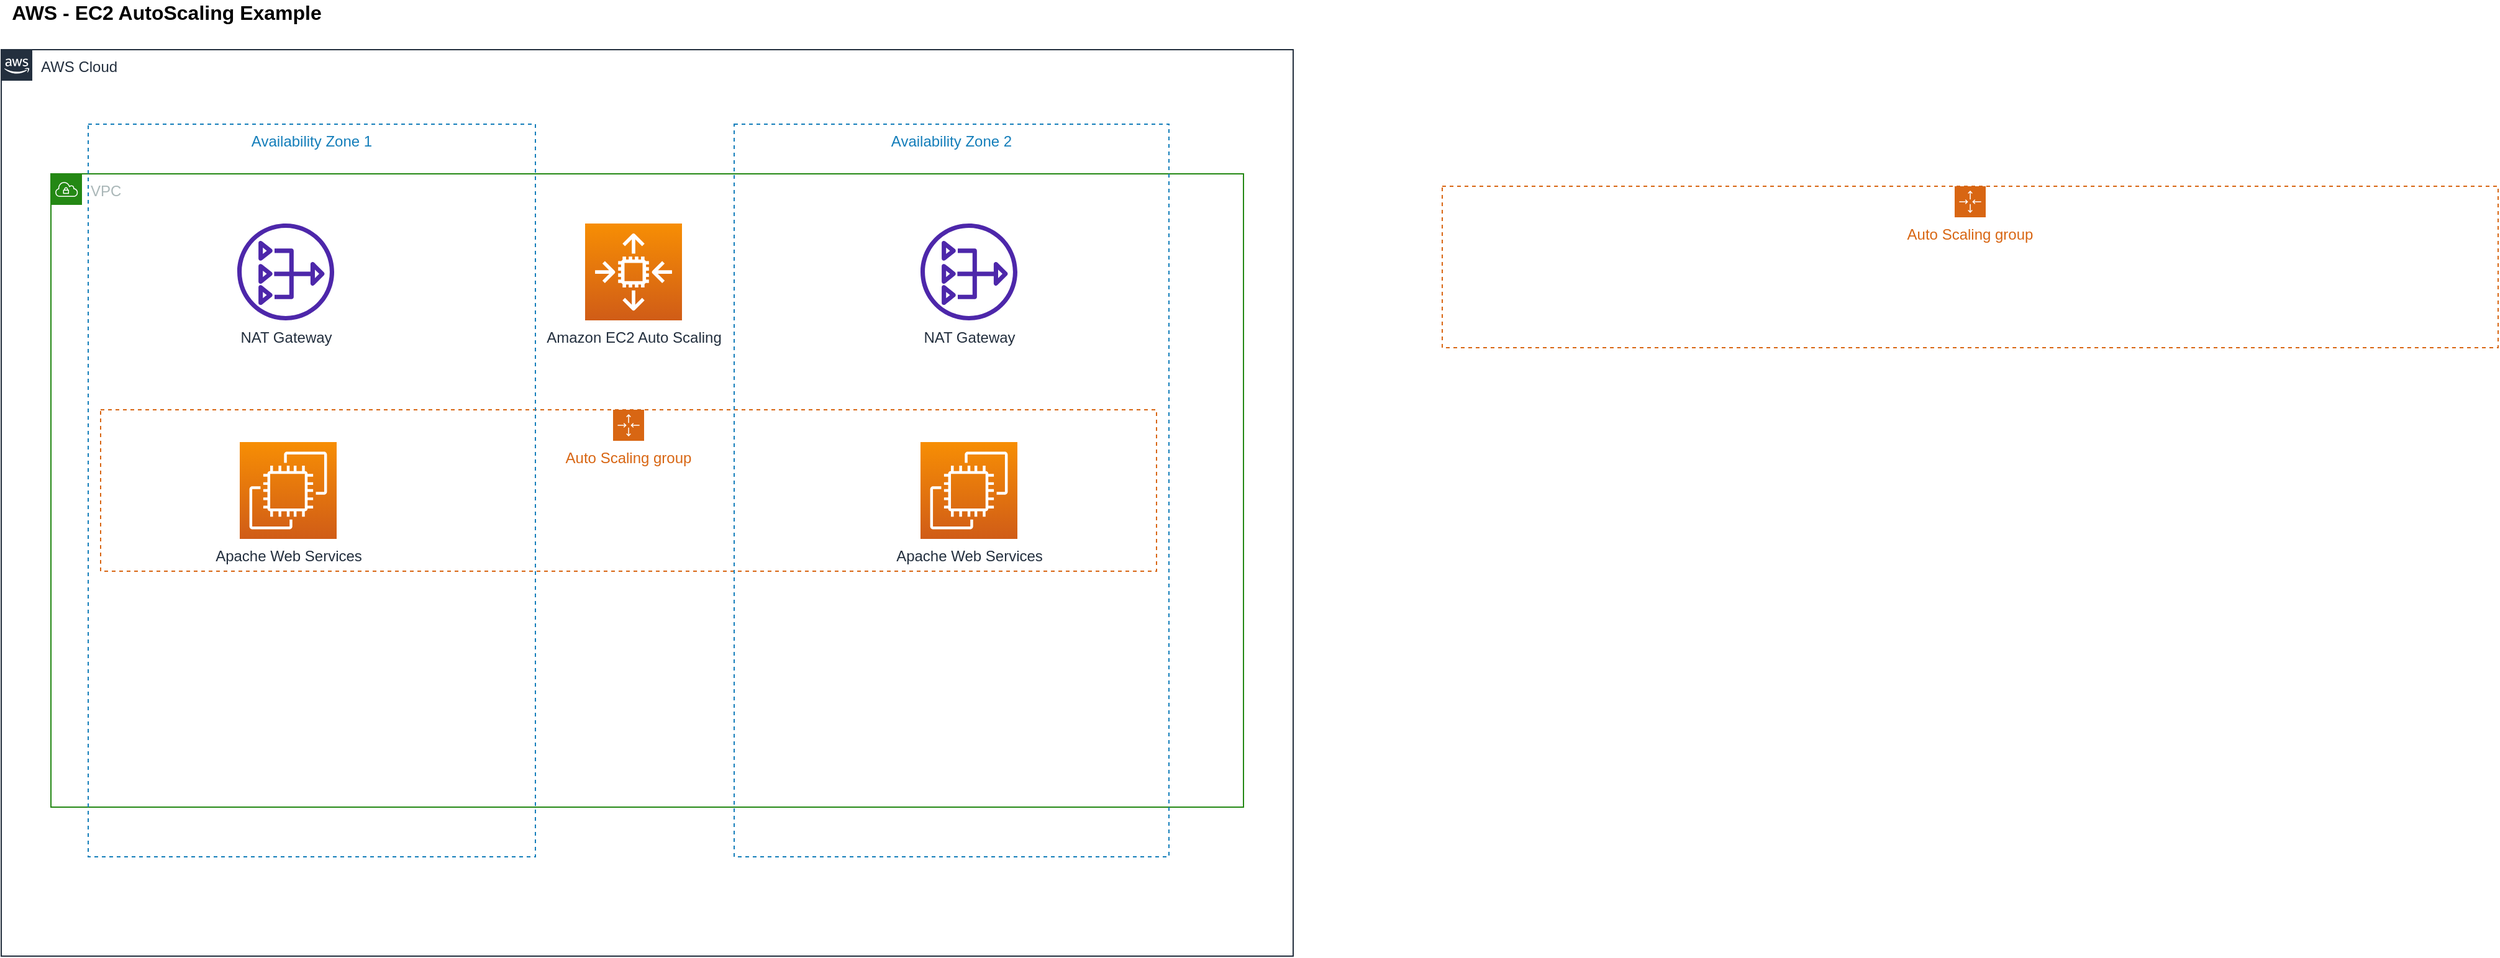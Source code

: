 <mxfile version="18.0.7" type="github">
  <diagram id="Z5f0bbKns2LF-ZPZqOLF" name="Page-1">
    <mxGraphModel dx="2254" dy="869" grid="1" gridSize="10" guides="1" tooltips="1" connect="1" arrows="1" fold="1" page="1" pageScale="1" pageWidth="1100" pageHeight="850" math="0" shadow="0">
      <root>
        <mxCell id="0" />
        <mxCell id="1" parent="0" />
        <mxCell id="ktpScYCUpY-ZOAlgP3E1-7" value="AWS Cloud" style="points=[[0,0],[0.25,0],[0.5,0],[0.75,0],[1,0],[1,0.25],[1,0.5],[1,0.75],[1,1],[0.75,1],[0.5,1],[0.25,1],[0,1],[0,0.75],[0,0.5],[0,0.25]];outlineConnect=0;gradientColor=none;html=1;whiteSpace=wrap;fontSize=12;fontStyle=0;container=1;pointerEvents=0;collapsible=0;recursiveResize=0;shape=mxgraph.aws4.group;grIcon=mxgraph.aws4.group_aws_cloud_alt;strokeColor=#232F3E;fillColor=none;verticalAlign=top;align=left;spacingLeft=30;fontColor=#232F3E;dashed=0;" vertex="1" parent="1">
          <mxGeometry x="30" y="60" width="1040" height="730" as="geometry" />
        </mxCell>
        <mxCell id="ktpScYCUpY-ZOAlgP3E1-4" value="VPC" style="points=[[0,0],[0.25,0],[0.5,0],[0.75,0],[1,0],[1,0.25],[1,0.5],[1,0.75],[1,1],[0.75,1],[0.5,1],[0.25,1],[0,1],[0,0.75],[0,0.5],[0,0.25]];outlineConnect=0;gradientColor=none;html=1;whiteSpace=wrap;fontSize=12;fontStyle=0;container=1;pointerEvents=0;collapsible=0;recursiveResize=0;shape=mxgraph.aws4.group;grIcon=mxgraph.aws4.group_vpc;strokeColor=#248814;fillColor=none;verticalAlign=top;align=left;spacingLeft=30;fontColor=#AAB7B8;dashed=0;" vertex="1" parent="ktpScYCUpY-ZOAlgP3E1-7">
          <mxGeometry x="40" y="100" width="960" height="510" as="geometry" />
        </mxCell>
        <mxCell id="ktpScYCUpY-ZOAlgP3E1-11" value="Amazon EC2 Auto Scaling" style="sketch=0;points=[[0,0,0],[0.25,0,0],[0.5,0,0],[0.75,0,0],[1,0,0],[0,1,0],[0.25,1,0],[0.5,1,0],[0.75,1,0],[1,1,0],[0,0.25,0],[0,0.5,0],[0,0.75,0],[1,0.25,0],[1,0.5,0],[1,0.75,0]];outlineConnect=0;fontColor=#232F3E;gradientColor=#F78E04;gradientDirection=north;fillColor=#D05C17;strokeColor=#ffffff;dashed=0;verticalLabelPosition=bottom;verticalAlign=top;align=center;html=1;fontSize=12;fontStyle=0;aspect=fixed;shape=mxgraph.aws4.resourceIcon;resIcon=mxgraph.aws4.auto_scaling2;" vertex="1" parent="ktpScYCUpY-ZOAlgP3E1-4">
          <mxGeometry x="430" y="40" width="78" height="78" as="geometry" />
        </mxCell>
        <mxCell id="ktpScYCUpY-ZOAlgP3E1-16" value="Auto Scaling group" style="points=[[0,0],[0.25,0],[0.5,0],[0.75,0],[1,0],[1,0.25],[1,0.5],[1,0.75],[1,1],[0.75,1],[0.5,1],[0.25,1],[0,1],[0,0.75],[0,0.5],[0,0.25]];outlineConnect=0;gradientColor=none;html=1;whiteSpace=wrap;fontSize=12;fontStyle=0;container=1;pointerEvents=0;collapsible=0;recursiveResize=0;shape=mxgraph.aws4.groupCenter;grIcon=mxgraph.aws4.group_auto_scaling_group;grStroke=1;strokeColor=#D86613;fillColor=none;verticalAlign=top;align=center;fontColor=#D86613;dashed=1;spacingTop=25;" vertex="1" parent="ktpScYCUpY-ZOAlgP3E1-4">
          <mxGeometry x="40" y="190" width="850" height="130" as="geometry" />
        </mxCell>
        <mxCell id="ktpScYCUpY-ZOAlgP3E1-5" value="Availability Zone 1" style="fillColor=none;strokeColor=#147EBA;dashed=1;verticalAlign=top;fontStyle=0;fontColor=#147EBA;" vertex="1" parent="ktpScYCUpY-ZOAlgP3E1-7">
          <mxGeometry x="70" y="60" width="360" height="590" as="geometry" />
        </mxCell>
        <mxCell id="ktpScYCUpY-ZOAlgP3E1-8" value="Availability Zone 2" style="fillColor=none;strokeColor=#147EBA;dashed=1;verticalAlign=top;fontStyle=0;fontColor=#147EBA;" vertex="1" parent="ktpScYCUpY-ZOAlgP3E1-7">
          <mxGeometry x="590" y="60" width="350" height="590" as="geometry" />
        </mxCell>
        <mxCell id="ktpScYCUpY-ZOAlgP3E1-9" value="NAT Gateway" style="sketch=0;outlineConnect=0;fontColor=#232F3E;gradientColor=none;fillColor=#4D27AA;strokeColor=none;dashed=0;verticalLabelPosition=bottom;verticalAlign=top;align=center;html=1;fontSize=12;fontStyle=0;aspect=fixed;pointerEvents=1;shape=mxgraph.aws4.nat_gateway;" vertex="1" parent="ktpScYCUpY-ZOAlgP3E1-7">
          <mxGeometry x="190" y="140" width="78" height="78" as="geometry" />
        </mxCell>
        <mxCell id="ktpScYCUpY-ZOAlgP3E1-10" value="NAT Gateway" style="sketch=0;outlineConnect=0;fontColor=#232F3E;gradientColor=none;fillColor=#4D27AA;strokeColor=none;dashed=0;verticalLabelPosition=bottom;verticalAlign=top;align=center;html=1;fontSize=12;fontStyle=0;aspect=fixed;pointerEvents=1;shape=mxgraph.aws4.nat_gateway;" vertex="1" parent="ktpScYCUpY-ZOAlgP3E1-7">
          <mxGeometry x="740" y="140" width="78" height="78" as="geometry" />
        </mxCell>
        <mxCell id="ktpScYCUpY-ZOAlgP3E1-28" value="Apache Web Services" style="sketch=0;points=[[0,0,0],[0.25,0,0],[0.5,0,0],[0.75,0,0],[1,0,0],[0,1,0],[0.25,1,0],[0.5,1,0],[0.75,1,0],[1,1,0],[0,0.25,0],[0,0.5,0],[0,0.75,0],[1,0.25,0],[1,0.5,0],[1,0.75,0]];outlineConnect=0;fontColor=#232F3E;gradientColor=#F78E04;gradientDirection=north;fillColor=#D05C17;strokeColor=#ffffff;dashed=0;verticalLabelPosition=bottom;verticalAlign=top;align=center;html=1;fontSize=12;fontStyle=0;aspect=fixed;shape=mxgraph.aws4.resourceIcon;resIcon=mxgraph.aws4.ec2;" vertex="1" parent="ktpScYCUpY-ZOAlgP3E1-7">
          <mxGeometry x="192" y="316" width="78" height="78" as="geometry" />
        </mxCell>
        <mxCell id="ktpScYCUpY-ZOAlgP3E1-29" value="Apache Web Services" style="sketch=0;points=[[0,0,0],[0.25,0,0],[0.5,0,0],[0.75,0,0],[1,0,0],[0,1,0],[0.25,1,0],[0.5,1,0],[0.75,1,0],[1,1,0],[0,0.25,0],[0,0.5,0],[0,0.75,0],[1,0.25,0],[1,0.5,0],[1,0.75,0]];outlineConnect=0;fontColor=#232F3E;gradientColor=#F78E04;gradientDirection=north;fillColor=#D05C17;strokeColor=#ffffff;dashed=0;verticalLabelPosition=bottom;verticalAlign=top;align=center;html=1;fontSize=12;fontStyle=0;aspect=fixed;shape=mxgraph.aws4.resourceIcon;resIcon=mxgraph.aws4.ec2;" vertex="1" parent="ktpScYCUpY-ZOAlgP3E1-7">
          <mxGeometry x="740" y="316" width="78" height="78" as="geometry" />
        </mxCell>
        <mxCell id="ktpScYCUpY-ZOAlgP3E1-13" value="AWS - EC2 AutoScaling Example&amp;nbsp;" style="text;html=1;align=center;verticalAlign=middle;resizable=0;points=[];autosize=1;strokeColor=none;fillColor=none;fontSize=16;fontStyle=1" vertex="1" parent="1">
          <mxGeometry x="30" y="20" width="270" height="20" as="geometry" />
        </mxCell>
        <mxCell id="ktpScYCUpY-ZOAlgP3E1-27" value="Auto Scaling group" style="points=[[0,0],[0.25,0],[0.5,0],[0.75,0],[1,0],[1,0.25],[1,0.5],[1,0.75],[1,1],[0.75,1],[0.5,1],[0.25,1],[0,1],[0,0.75],[0,0.5],[0,0.25]];outlineConnect=0;gradientColor=none;html=1;whiteSpace=wrap;fontSize=12;fontStyle=0;container=1;pointerEvents=0;collapsible=0;recursiveResize=0;shape=mxgraph.aws4.groupCenter;grIcon=mxgraph.aws4.group_auto_scaling_group;grStroke=1;strokeColor=#D86613;fillColor=none;verticalAlign=top;align=center;fontColor=#D86613;dashed=1;spacingTop=25;" vertex="1" parent="1">
          <mxGeometry x="1190" y="170" width="850" height="130" as="geometry" />
        </mxCell>
      </root>
    </mxGraphModel>
  </diagram>
</mxfile>
